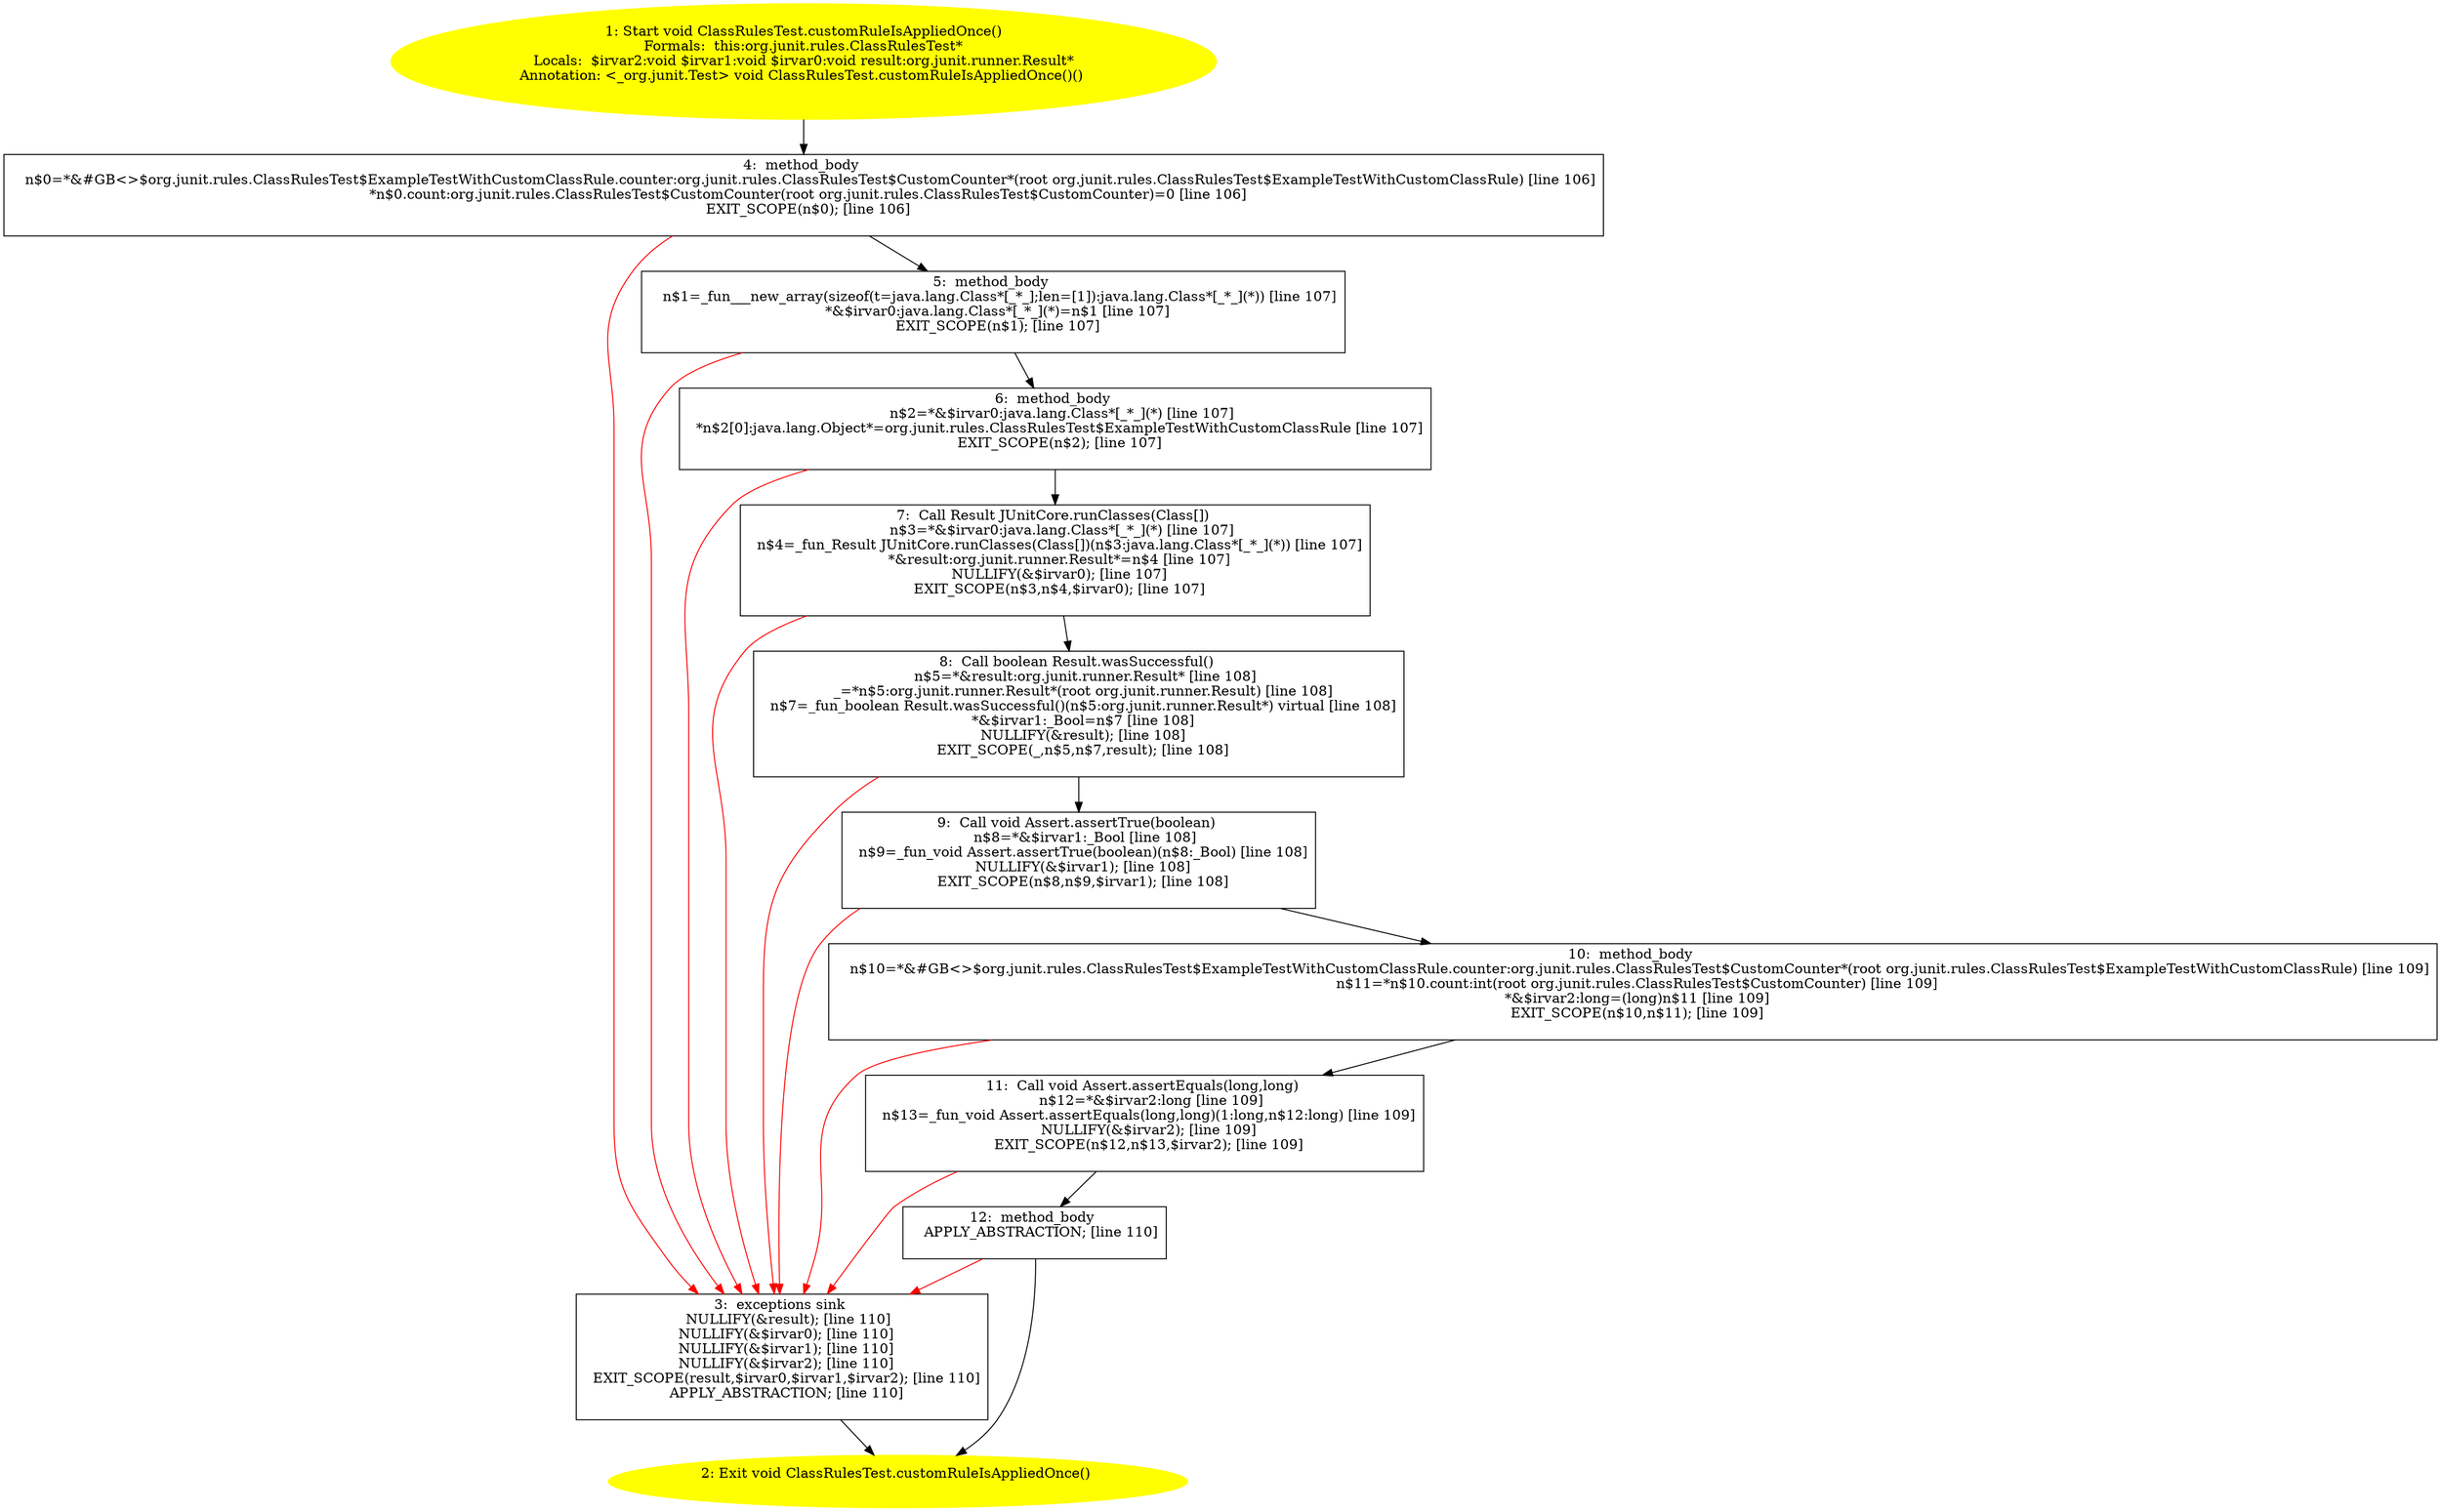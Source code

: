 /* @generated */
digraph cfg {
"org.junit.rules.ClassRulesTest.customRuleIsAppliedOnce():void.11d0af9443d24ef217952ae0af65b24f_1" [label="1: Start void ClassRulesTest.customRuleIsAppliedOnce()\nFormals:  this:org.junit.rules.ClassRulesTest*\nLocals:  $irvar2:void $irvar1:void $irvar0:void result:org.junit.runner.Result*\nAnnotation: <_org.junit.Test> void ClassRulesTest.customRuleIsAppliedOnce()() \n  " color=yellow style=filled]
	

	 "org.junit.rules.ClassRulesTest.customRuleIsAppliedOnce():void.11d0af9443d24ef217952ae0af65b24f_1" -> "org.junit.rules.ClassRulesTest.customRuleIsAppliedOnce():void.11d0af9443d24ef217952ae0af65b24f_4" ;
"org.junit.rules.ClassRulesTest.customRuleIsAppliedOnce():void.11d0af9443d24ef217952ae0af65b24f_2" [label="2: Exit void ClassRulesTest.customRuleIsAppliedOnce() \n  " color=yellow style=filled]
	

"org.junit.rules.ClassRulesTest.customRuleIsAppliedOnce():void.11d0af9443d24ef217952ae0af65b24f_3" [label="3:  exceptions sink \n   NULLIFY(&result); [line 110]\n  NULLIFY(&$irvar0); [line 110]\n  NULLIFY(&$irvar1); [line 110]\n  NULLIFY(&$irvar2); [line 110]\n  EXIT_SCOPE(result,$irvar0,$irvar1,$irvar2); [line 110]\n  APPLY_ABSTRACTION; [line 110]\n " shape="box"]
	

	 "org.junit.rules.ClassRulesTest.customRuleIsAppliedOnce():void.11d0af9443d24ef217952ae0af65b24f_3" -> "org.junit.rules.ClassRulesTest.customRuleIsAppliedOnce():void.11d0af9443d24ef217952ae0af65b24f_2" ;
"org.junit.rules.ClassRulesTest.customRuleIsAppliedOnce():void.11d0af9443d24ef217952ae0af65b24f_4" [label="4:  method_body \n   n$0=*&#GB<>$org.junit.rules.ClassRulesTest$ExampleTestWithCustomClassRule.counter:org.junit.rules.ClassRulesTest$CustomCounter*(root org.junit.rules.ClassRulesTest$ExampleTestWithCustomClassRule) [line 106]\n  *n$0.count:org.junit.rules.ClassRulesTest$CustomCounter(root org.junit.rules.ClassRulesTest$CustomCounter)=0 [line 106]\n  EXIT_SCOPE(n$0); [line 106]\n " shape="box"]
	

	 "org.junit.rules.ClassRulesTest.customRuleIsAppliedOnce():void.11d0af9443d24ef217952ae0af65b24f_4" -> "org.junit.rules.ClassRulesTest.customRuleIsAppliedOnce():void.11d0af9443d24ef217952ae0af65b24f_5" ;
	 "org.junit.rules.ClassRulesTest.customRuleIsAppliedOnce():void.11d0af9443d24ef217952ae0af65b24f_4" -> "org.junit.rules.ClassRulesTest.customRuleIsAppliedOnce():void.11d0af9443d24ef217952ae0af65b24f_3" [color="red" ];
"org.junit.rules.ClassRulesTest.customRuleIsAppliedOnce():void.11d0af9443d24ef217952ae0af65b24f_5" [label="5:  method_body \n   n$1=_fun___new_array(sizeof(t=java.lang.Class*[_*_];len=[1]):java.lang.Class*[_*_](*)) [line 107]\n  *&$irvar0:java.lang.Class*[_*_](*)=n$1 [line 107]\n  EXIT_SCOPE(n$1); [line 107]\n " shape="box"]
	

	 "org.junit.rules.ClassRulesTest.customRuleIsAppliedOnce():void.11d0af9443d24ef217952ae0af65b24f_5" -> "org.junit.rules.ClassRulesTest.customRuleIsAppliedOnce():void.11d0af9443d24ef217952ae0af65b24f_6" ;
	 "org.junit.rules.ClassRulesTest.customRuleIsAppliedOnce():void.11d0af9443d24ef217952ae0af65b24f_5" -> "org.junit.rules.ClassRulesTest.customRuleIsAppliedOnce():void.11d0af9443d24ef217952ae0af65b24f_3" [color="red" ];
"org.junit.rules.ClassRulesTest.customRuleIsAppliedOnce():void.11d0af9443d24ef217952ae0af65b24f_6" [label="6:  method_body \n   n$2=*&$irvar0:java.lang.Class*[_*_](*) [line 107]\n  *n$2[0]:java.lang.Object*=org.junit.rules.ClassRulesTest$ExampleTestWithCustomClassRule [line 107]\n  EXIT_SCOPE(n$2); [line 107]\n " shape="box"]
	

	 "org.junit.rules.ClassRulesTest.customRuleIsAppliedOnce():void.11d0af9443d24ef217952ae0af65b24f_6" -> "org.junit.rules.ClassRulesTest.customRuleIsAppliedOnce():void.11d0af9443d24ef217952ae0af65b24f_7" ;
	 "org.junit.rules.ClassRulesTest.customRuleIsAppliedOnce():void.11d0af9443d24ef217952ae0af65b24f_6" -> "org.junit.rules.ClassRulesTest.customRuleIsAppliedOnce():void.11d0af9443d24ef217952ae0af65b24f_3" [color="red" ];
"org.junit.rules.ClassRulesTest.customRuleIsAppliedOnce():void.11d0af9443d24ef217952ae0af65b24f_7" [label="7:  Call Result JUnitCore.runClasses(Class[]) \n   n$3=*&$irvar0:java.lang.Class*[_*_](*) [line 107]\n  n$4=_fun_Result JUnitCore.runClasses(Class[])(n$3:java.lang.Class*[_*_](*)) [line 107]\n  *&result:org.junit.runner.Result*=n$4 [line 107]\n  NULLIFY(&$irvar0); [line 107]\n  EXIT_SCOPE(n$3,n$4,$irvar0); [line 107]\n " shape="box"]
	

	 "org.junit.rules.ClassRulesTest.customRuleIsAppliedOnce():void.11d0af9443d24ef217952ae0af65b24f_7" -> "org.junit.rules.ClassRulesTest.customRuleIsAppliedOnce():void.11d0af9443d24ef217952ae0af65b24f_8" ;
	 "org.junit.rules.ClassRulesTest.customRuleIsAppliedOnce():void.11d0af9443d24ef217952ae0af65b24f_7" -> "org.junit.rules.ClassRulesTest.customRuleIsAppliedOnce():void.11d0af9443d24ef217952ae0af65b24f_3" [color="red" ];
"org.junit.rules.ClassRulesTest.customRuleIsAppliedOnce():void.11d0af9443d24ef217952ae0af65b24f_8" [label="8:  Call boolean Result.wasSuccessful() \n   n$5=*&result:org.junit.runner.Result* [line 108]\n  _=*n$5:org.junit.runner.Result*(root org.junit.runner.Result) [line 108]\n  n$7=_fun_boolean Result.wasSuccessful()(n$5:org.junit.runner.Result*) virtual [line 108]\n  *&$irvar1:_Bool=n$7 [line 108]\n  NULLIFY(&result); [line 108]\n  EXIT_SCOPE(_,n$5,n$7,result); [line 108]\n " shape="box"]
	

	 "org.junit.rules.ClassRulesTest.customRuleIsAppliedOnce():void.11d0af9443d24ef217952ae0af65b24f_8" -> "org.junit.rules.ClassRulesTest.customRuleIsAppliedOnce():void.11d0af9443d24ef217952ae0af65b24f_9" ;
	 "org.junit.rules.ClassRulesTest.customRuleIsAppliedOnce():void.11d0af9443d24ef217952ae0af65b24f_8" -> "org.junit.rules.ClassRulesTest.customRuleIsAppliedOnce():void.11d0af9443d24ef217952ae0af65b24f_3" [color="red" ];
"org.junit.rules.ClassRulesTest.customRuleIsAppliedOnce():void.11d0af9443d24ef217952ae0af65b24f_9" [label="9:  Call void Assert.assertTrue(boolean) \n   n$8=*&$irvar1:_Bool [line 108]\n  n$9=_fun_void Assert.assertTrue(boolean)(n$8:_Bool) [line 108]\n  NULLIFY(&$irvar1); [line 108]\n  EXIT_SCOPE(n$8,n$9,$irvar1); [line 108]\n " shape="box"]
	

	 "org.junit.rules.ClassRulesTest.customRuleIsAppliedOnce():void.11d0af9443d24ef217952ae0af65b24f_9" -> "org.junit.rules.ClassRulesTest.customRuleIsAppliedOnce():void.11d0af9443d24ef217952ae0af65b24f_10" ;
	 "org.junit.rules.ClassRulesTest.customRuleIsAppliedOnce():void.11d0af9443d24ef217952ae0af65b24f_9" -> "org.junit.rules.ClassRulesTest.customRuleIsAppliedOnce():void.11d0af9443d24ef217952ae0af65b24f_3" [color="red" ];
"org.junit.rules.ClassRulesTest.customRuleIsAppliedOnce():void.11d0af9443d24ef217952ae0af65b24f_10" [label="10:  method_body \n   n$10=*&#GB<>$org.junit.rules.ClassRulesTest$ExampleTestWithCustomClassRule.counter:org.junit.rules.ClassRulesTest$CustomCounter*(root org.junit.rules.ClassRulesTest$ExampleTestWithCustomClassRule) [line 109]\n  n$11=*n$10.count:int(root org.junit.rules.ClassRulesTest$CustomCounter) [line 109]\n  *&$irvar2:long=(long)n$11 [line 109]\n  EXIT_SCOPE(n$10,n$11); [line 109]\n " shape="box"]
	

	 "org.junit.rules.ClassRulesTest.customRuleIsAppliedOnce():void.11d0af9443d24ef217952ae0af65b24f_10" -> "org.junit.rules.ClassRulesTest.customRuleIsAppliedOnce():void.11d0af9443d24ef217952ae0af65b24f_11" ;
	 "org.junit.rules.ClassRulesTest.customRuleIsAppliedOnce():void.11d0af9443d24ef217952ae0af65b24f_10" -> "org.junit.rules.ClassRulesTest.customRuleIsAppliedOnce():void.11d0af9443d24ef217952ae0af65b24f_3" [color="red" ];
"org.junit.rules.ClassRulesTest.customRuleIsAppliedOnce():void.11d0af9443d24ef217952ae0af65b24f_11" [label="11:  Call void Assert.assertEquals(long,long) \n   n$12=*&$irvar2:long [line 109]\n  n$13=_fun_void Assert.assertEquals(long,long)(1:long,n$12:long) [line 109]\n  NULLIFY(&$irvar2); [line 109]\n  EXIT_SCOPE(n$12,n$13,$irvar2); [line 109]\n " shape="box"]
	

	 "org.junit.rules.ClassRulesTest.customRuleIsAppliedOnce():void.11d0af9443d24ef217952ae0af65b24f_11" -> "org.junit.rules.ClassRulesTest.customRuleIsAppliedOnce():void.11d0af9443d24ef217952ae0af65b24f_12" ;
	 "org.junit.rules.ClassRulesTest.customRuleIsAppliedOnce():void.11d0af9443d24ef217952ae0af65b24f_11" -> "org.junit.rules.ClassRulesTest.customRuleIsAppliedOnce():void.11d0af9443d24ef217952ae0af65b24f_3" [color="red" ];
"org.junit.rules.ClassRulesTest.customRuleIsAppliedOnce():void.11d0af9443d24ef217952ae0af65b24f_12" [label="12:  method_body \n   APPLY_ABSTRACTION; [line 110]\n " shape="box"]
	

	 "org.junit.rules.ClassRulesTest.customRuleIsAppliedOnce():void.11d0af9443d24ef217952ae0af65b24f_12" -> "org.junit.rules.ClassRulesTest.customRuleIsAppliedOnce():void.11d0af9443d24ef217952ae0af65b24f_2" ;
	 "org.junit.rules.ClassRulesTest.customRuleIsAppliedOnce():void.11d0af9443d24ef217952ae0af65b24f_12" -> "org.junit.rules.ClassRulesTest.customRuleIsAppliedOnce():void.11d0af9443d24ef217952ae0af65b24f_3" [color="red" ];
}
